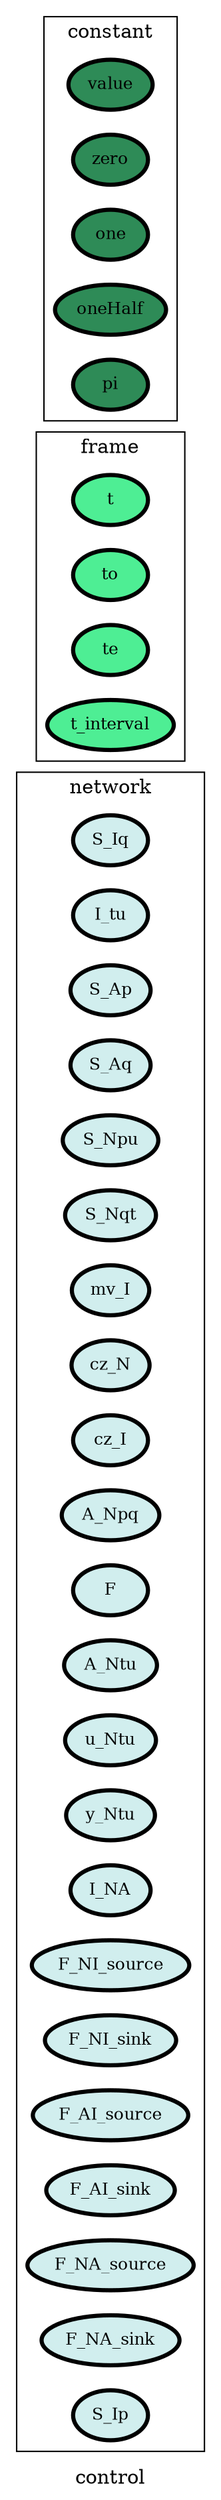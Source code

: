 digraph control {
label=control;
rankdir=LR;
subgraph cluster_control___dataFlow {
label=dataFlow;
rankdir=LR;
}

subgraph cluster_control___input {
label=input;
rankdir=LR;
}

subgraph cluster_control___output {
label=output;
rankdir=LR;
}

subgraph cluster_control___network {
label=network;
rankdir=LR;
V_10 [fillcolor=lightcyan2, fontsize=12, label=S_Iq, penwidth=3, style=filled];
V_11 [fillcolor=lightcyan2, fontsize=12, label=I_tu, penwidth=3, style=filled];
V_12 [fillcolor=lightcyan2, fontsize=12, label=S_Ap, penwidth=3, style=filled];
V_13 [fillcolor=lightcyan2, fontsize=12, label=S_Aq, penwidth=3, style=filled];
V_14 [fillcolor=lightcyan2, fontsize=12, label=S_Npu, penwidth=3, style=filled];
V_15 [fillcolor=lightcyan2, fontsize=12, label=S_Nqt, penwidth=3, style=filled];
V_16 [fillcolor=lightcyan2, fontsize=12, label=mv_I, penwidth=3, style=filled];
V_17 [fillcolor=lightcyan2, fontsize=12, label=cz_N, penwidth=3, style=filled];
V_18 [fillcolor=lightcyan2, fontsize=12, label=cz_I, penwidth=3, style=filled];
V_19 [fillcolor=lightcyan2, fontsize=12, label=A_Npq, penwidth=3, style=filled];
V_2 [fillcolor=lightcyan2, fontsize=12, label=F, penwidth=3, style=filled];
V_20 [fillcolor=lightcyan2, fontsize=12, label=A_Ntu, penwidth=3, style=filled];
V_21 [fillcolor=lightcyan2, fontsize=12, label=u_Ntu, penwidth=3, style=filled];
V_22 [fillcolor=lightcyan2, fontsize=12, label=y_Ntu, penwidth=3, style=filled];
V_27 [fillcolor=lightcyan2, fontsize=12, label=I_NA, penwidth=3, style=filled];
V_3 [fillcolor=lightcyan2, fontsize=12, label=F_NI_source, penwidth=3, style=filled];
V_4 [fillcolor=lightcyan2, fontsize=12, label=F_NI_sink, penwidth=3, style=filled];
V_5 [fillcolor=lightcyan2, fontsize=12, label=F_AI_source, penwidth=3, style=filled];
V_6 [fillcolor=lightcyan2, fontsize=12, label=F_AI_sink, penwidth=3, style=filled];
V_7 [fillcolor=lightcyan2, fontsize=12, label=F_NA_source, penwidth=3, style=filled];
V_8 [fillcolor=lightcyan2, fontsize=12, label=F_NA_sink, penwidth=3, style=filled];
V_9 [fillcolor=lightcyan2, fontsize=12, label=S_Ip, penwidth=3, style=filled];
}

subgraph cluster_control___frame {
label=frame;
rankdir=LR;
V_1 [fillcolor=seagreen2, fontsize=12, label=t, penwidth=3, style=filled];
V_105 [fillcolor=seagreen2, fontsize=12, label=to, penwidth=3, style=filled];
V_106 [fillcolor=seagreen2, fontsize=12, label=te, penwidth=3, style=filled];
V_107 [fillcolor=seagreen2, fontsize=12, label=t_interval, penwidth=3, style=filled];
}

subgraph cluster_control___state {
label=state;
rankdir=LR;
}

subgraph cluster_control___constant {
label=constant;
rankdir=LR;
V_101 [fillcolor=seagreen, fontsize=12, label=value, penwidth=3, style=filled];
V_102 [fillcolor=seagreen, fontsize=12, label=zero, penwidth=3, style=filled];
V_103 [fillcolor=seagreen, fontsize=12, label=one, penwidth=3, style=filled];
V_104 [fillcolor=seagreen, fontsize=12, label=oneHalf, penwidth=3, style=filled];
V_199 [fillcolor=seagreen, fontsize=12, label=pi, penwidth=3, style=filled];
}

subgraph cluster_control___diffState {
label=diffState;
rankdir=LR;
}

subgraph cluster_control___algebraic {
label=algebraic;
rankdir=LR;
}

}
